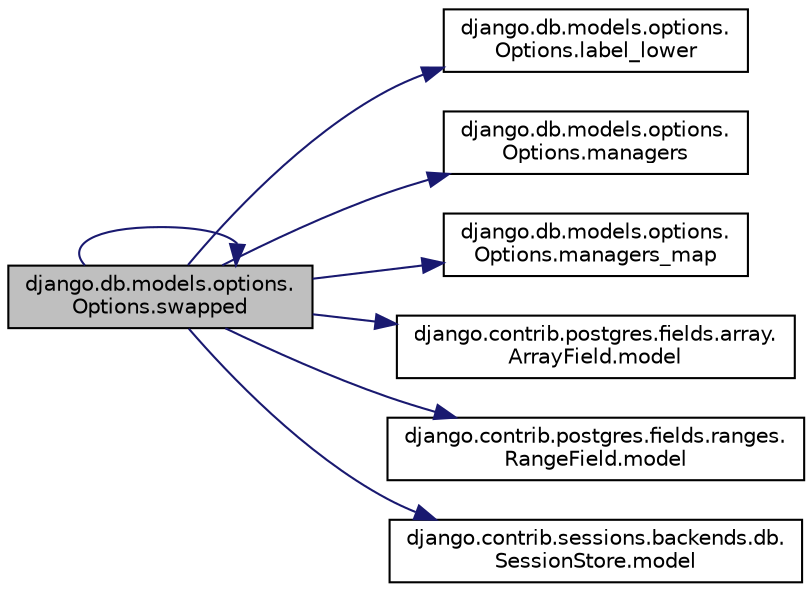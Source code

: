 digraph "django.db.models.options.Options.swapped"
{
 // LATEX_PDF_SIZE
  edge [fontname="Helvetica",fontsize="10",labelfontname="Helvetica",labelfontsize="10"];
  node [fontname="Helvetica",fontsize="10",shape=record];
  rankdir="LR";
  Node1 [label="django.db.models.options.\lOptions.swapped",height=0.2,width=0.4,color="black", fillcolor="grey75", style="filled", fontcolor="black",tooltip=" "];
  Node1 -> Node2 [color="midnightblue",fontsize="10",style="solid",fontname="Helvetica"];
  Node2 [label="django.db.models.options.\lOptions.label_lower",height=0.2,width=0.4,color="black", fillcolor="white", style="filled",URL="$d4/d60/classdjango_1_1db_1_1models_1_1options_1_1_options.html#af2312c6a4467392bd27b3bcb2073fbbe",tooltip=" "];
  Node1 -> Node3 [color="midnightblue",fontsize="10",style="solid",fontname="Helvetica"];
  Node3 [label="django.db.models.options.\lOptions.managers",height=0.2,width=0.4,color="black", fillcolor="white", style="filled",URL="$d4/d60/classdjango_1_1db_1_1models_1_1options_1_1_options.html#a3d55917fed78a04df630be722037235f",tooltip=" "];
  Node1 -> Node4 [color="midnightblue",fontsize="10",style="solid",fontname="Helvetica"];
  Node4 [label="django.db.models.options.\lOptions.managers_map",height=0.2,width=0.4,color="black", fillcolor="white", style="filled",URL="$d4/d60/classdjango_1_1db_1_1models_1_1options_1_1_options.html#a2c4bb6d952d23a691ae2a2c999071de8",tooltip=" "];
  Node1 -> Node5 [color="midnightblue",fontsize="10",style="solid",fontname="Helvetica"];
  Node5 [label="django.contrib.postgres.fields.array.\lArrayField.model",height=0.2,width=0.4,color="black", fillcolor="white", style="filled",URL="$dc/ddf/classdjango_1_1contrib_1_1postgres_1_1fields_1_1array_1_1_array_field.html#a43ec884d709f829e50c6881dc369ce94",tooltip=" "];
  Node1 -> Node6 [color="midnightblue",fontsize="10",style="solid",fontname="Helvetica"];
  Node6 [label="django.contrib.postgres.fields.ranges.\lRangeField.model",height=0.2,width=0.4,color="black", fillcolor="white", style="filled",URL="$d5/d99/classdjango_1_1contrib_1_1postgres_1_1fields_1_1ranges_1_1_range_field.html#a5f5cfd6917f141914484d606279cf20a",tooltip=" "];
  Node1 -> Node7 [color="midnightblue",fontsize="10",style="solid",fontname="Helvetica"];
  Node7 [label="django.contrib.sessions.backends.db.\lSessionStore.model",height=0.2,width=0.4,color="black", fillcolor="white", style="filled",URL="$d2/d1a/classdjango_1_1contrib_1_1sessions_1_1backends_1_1db_1_1_session_store.html#a9b2f42869f296eab5fab4dd5867285df",tooltip=" "];
  Node1 -> Node1 [color="midnightblue",fontsize="10",style="solid",fontname="Helvetica"];
}
